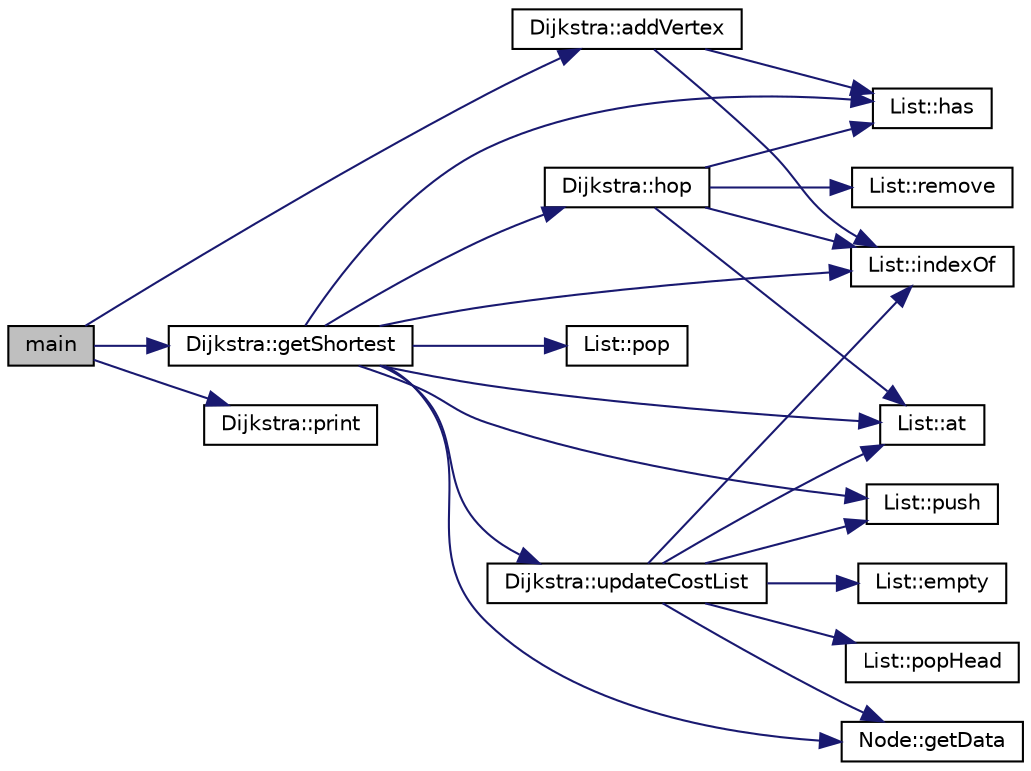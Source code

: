 digraph "main"
{
  edge [fontname="Helvetica",fontsize="10",labelfontname="Helvetica",labelfontsize="10"];
  node [fontname="Helvetica",fontsize="10",shape=record];
  rankdir="LR";
  Node1 [label="main",height=0.2,width=0.4,color="black", fillcolor="grey75", style="filled", fontcolor="black"];
  Node1 -> Node2 [color="midnightblue",fontsize="10",style="solid"];
  Node2 [label="Dijkstra::getShortest",height=0.2,width=0.4,color="black", fillcolor="white", style="filled",URL="$class_dijkstra.html#a0c3e812aec28fe039078f121df8db504"];
  Node2 -> Node3 [color="midnightblue",fontsize="10",style="solid"];
  Node3 [label="List::has",height=0.2,width=0.4,color="black", fillcolor="white", style="filled",URL="$class_list.html#a1af3f7dea5bb7e693675795312256f71"];
  Node2 -> Node4 [color="midnightblue",fontsize="10",style="solid"];
  Node4 [label="List::at",height=0.2,width=0.4,color="black", fillcolor="white", style="filled",URL="$class_list.html#ab96ccb71dbe8292d4a4e64c73fb03ff0"];
  Node2 -> Node5 [color="midnightblue",fontsize="10",style="solid"];
  Node5 [label="List::push",height=0.2,width=0.4,color="black", fillcolor="white", style="filled",URL="$class_list.html#a7aedb99ebfb318e7e847ab80a1c0207c"];
  Node2 -> Node6 [color="midnightblue",fontsize="10",style="solid"];
  Node6 [label="Dijkstra::updateCostList",height=0.2,width=0.4,color="black", fillcolor="white", style="filled",URL="$class_dijkstra.html#a5c6ca73a2ae0ea89357977bab48d4ad0"];
  Node6 -> Node4 [color="midnightblue",fontsize="10",style="solid"];
  Node6 -> Node7 [color="midnightblue",fontsize="10",style="solid"];
  Node7 [label="List::indexOf",height=0.2,width=0.4,color="black", fillcolor="white", style="filled",URL="$class_list.html#a94c0b5278992ef8d6830a14732157440"];
  Node6 -> Node5 [color="midnightblue",fontsize="10",style="solid"];
  Node6 -> Node8 [color="midnightblue",fontsize="10",style="solid"];
  Node8 [label="List::empty",height=0.2,width=0.4,color="black", fillcolor="white", style="filled",URL="$class_list.html#a34bb861c7093434bc48473a20cf7b157"];
  Node6 -> Node9 [color="midnightblue",fontsize="10",style="solid"];
  Node9 [label="List::popHead",height=0.2,width=0.4,color="black", fillcolor="white", style="filled",URL="$class_list.html#ae216f7a997b0c9fc0e1d89f241b9f5b2"];
  Node6 -> Node10 [color="midnightblue",fontsize="10",style="solid"];
  Node10 [label="Node::getData",height=0.2,width=0.4,color="black", fillcolor="white", style="filled",URL="$class_node.html#a0c3315ee2e897e2a6e1c24aeca20aeb9"];
  Node2 -> Node11 [color="midnightblue",fontsize="10",style="solid"];
  Node11 [label="Dijkstra::hop",height=0.2,width=0.4,color="black", fillcolor="white", style="filled",URL="$class_dijkstra.html#ab25823d21e465e4d762c006bf4bb8da7"];
  Node11 -> Node12 [color="midnightblue",fontsize="10",style="solid"];
  Node12 [label="List::remove",height=0.2,width=0.4,color="black", fillcolor="white", style="filled",URL="$class_list.html#a104d8a6b2b3f64149acb31c2e3073bed"];
  Node11 -> Node4 [color="midnightblue",fontsize="10",style="solid"];
  Node11 -> Node3 [color="midnightblue",fontsize="10",style="solid"];
  Node11 -> Node7 [color="midnightblue",fontsize="10",style="solid"];
  Node2 -> Node7 [color="midnightblue",fontsize="10",style="solid"];
  Node2 -> Node13 [color="midnightblue",fontsize="10",style="solid"];
  Node13 [label="List::pop",height=0.2,width=0.4,color="black", fillcolor="white", style="filled",URL="$class_list.html#a985cb6f2b506e9d30e8fa59b39d44efd"];
  Node2 -> Node10 [color="midnightblue",fontsize="10",style="solid"];
  Node1 -> Node14 [color="midnightblue",fontsize="10",style="solid"];
  Node14 [label="Dijkstra::addVertex",height=0.2,width=0.4,color="black", fillcolor="white", style="filled",URL="$class_dijkstra.html#a691d2d0786a2e5afd65e2e4a0098001c"];
  Node14 -> Node3 [color="midnightblue",fontsize="10",style="solid"];
  Node14 -> Node7 [color="midnightblue",fontsize="10",style="solid"];
  Node1 -> Node15 [color="midnightblue",fontsize="10",style="solid"];
  Node15 [label="Dijkstra::print",height=0.2,width=0.4,color="black", fillcolor="white", style="filled",URL="$class_dijkstra.html#aa41d80c91c1d233a9c3eeb0a19358f68"];
}
